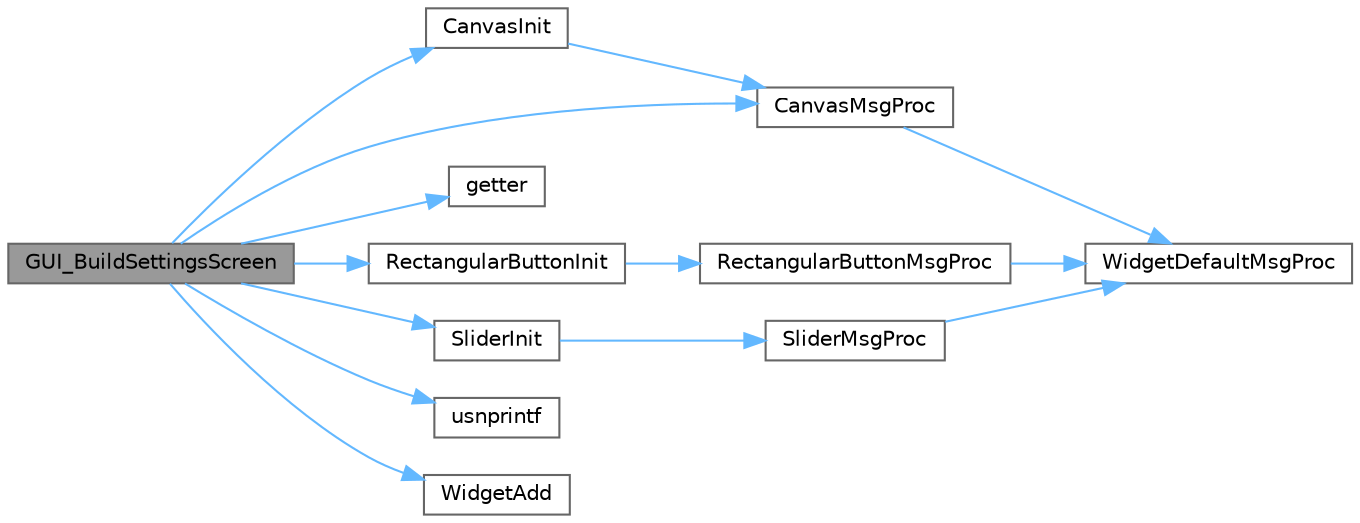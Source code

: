 digraph "GUI_BuildSettingsScreen"
{
 // LATEX_PDF_SIZE
  bgcolor="transparent";
  edge [fontname=Helvetica,fontsize=10,labelfontname=Helvetica,labelfontsize=10];
  node [fontname=Helvetica,fontsize=10,shape=box,height=0.2,width=0.4];
  rankdir="LR";
  Node1 [id="Node000001",label="GUI_BuildSettingsScreen",height=0.2,width=0.4,color="gray40", fillcolor="grey60", style="filled", fontcolor="black",tooltip="Build and initialize the Settings screen UI."];
  Node1 -> Node2 [id="edge1_Node000001_Node000002",color="steelblue1",style="solid",tooltip=" "];
  Node2 [id="Node000002",label="CanvasInit",height=0.2,width=0.4,color="grey40", fillcolor="white", style="filled",URL="$group__canvas__api.html#gaf59babcbdff898d98d11cb7be379cab2",tooltip=" "];
  Node2 -> Node3 [id="edge2_Node000002_Node000003",color="steelblue1",style="solid",tooltip=" "];
  Node3 [id="Node000003",label="CanvasMsgProc",height=0.2,width=0.4,color="grey40", fillcolor="white", style="filled",URL="$group__canvas__api.html#gaf729f2dd16f18ccdf4b6f4d4a8bd890b",tooltip=" "];
  Node3 -> Node4 [id="edge3_Node000003_Node000004",color="steelblue1",style="solid",tooltip=" "];
  Node4 [id="Node000004",label="WidgetDefaultMsgProc",height=0.2,width=0.4,color="grey40", fillcolor="white", style="filled",URL="$group__widget__api.html#ga44ff50cee487b1eb5438d577248e6609",tooltip=" "];
  Node1 -> Node3 [id="edge4_Node000001_Node000003",color="steelblue1",style="solid",tooltip=" "];
  Node1 -> Node5 [id="edge5_Node000001_Node000005",color="steelblue1",style="solid",tooltip=" "];
  Node5 [id="Node000005",label="getter",height=0.2,width=0.4,color="grey40", fillcolor="white", style="filled",URL="$group__shared.html#ga8091ec7b192391ed9010006324645373",tooltip="Retrieves a copy of the shared value in a thread-safe manner."];
  Node1 -> Node6 [id="edge6_Node000001_Node000006",color="steelblue1",style="solid",tooltip=" "];
  Node6 [id="Node000006",label="RectangularButtonInit",height=0.2,width=0.4,color="grey40", fillcolor="white", style="filled",URL="$group__pushbutton__api.html#ga371f9a3babc803e354a377004206625f",tooltip=" "];
  Node6 -> Node7 [id="edge7_Node000006_Node000007",color="steelblue1",style="solid",tooltip=" "];
  Node7 [id="Node000007",label="RectangularButtonMsgProc",height=0.2,width=0.4,color="grey40", fillcolor="white", style="filled",URL="$group__pushbutton__api.html#ga317ab45b8189bfb1217bd7542a53a0c2",tooltip=" "];
  Node7 -> Node4 [id="edge8_Node000007_Node000004",color="steelblue1",style="solid",tooltip=" "];
  Node1 -> Node8 [id="edge9_Node000001_Node000008",color="steelblue1",style="solid",tooltip=" "];
  Node8 [id="Node000008",label="SliderInit",height=0.2,width=0.4,color="grey40", fillcolor="white", style="filled",URL="$group__slider__api.html#ga62fe21156d4bed013f9b6c669f6bf17f",tooltip=" "];
  Node8 -> Node9 [id="edge10_Node000008_Node000009",color="steelblue1",style="solid",tooltip=" "];
  Node9 [id="Node000009",label="SliderMsgProc",height=0.2,width=0.4,color="grey40", fillcolor="white", style="filled",URL="$group__slider__api.html#ga0de82e01c2fdac5c5fcd2f1ffe48ece2",tooltip=" "];
  Node9 -> Node4 [id="edge11_Node000009_Node000004",color="steelblue1",style="solid",tooltip=" "];
  Node1 -> Node10 [id="edge12_Node000001_Node000010",color="steelblue1",style="solid",tooltip=" "];
  Node10 [id="Node000010",label="usnprintf",height=0.2,width=0.4,color="grey40", fillcolor="white", style="filled",URL="$group__ustdlib__api.html#ga09b6644d4db11375176cb8cc8598c4e5",tooltip=" "];
  Node1 -> Node11 [id="edge13_Node000001_Node000011",color="steelblue1",style="solid",tooltip=" "];
  Node11 [id="Node000011",label="WidgetAdd",height=0.2,width=0.4,color="grey40", fillcolor="white", style="filled",URL="$group__widget__api.html#gac47ceb0872f7eff6066a628abb64f6a8",tooltip=" "];
}
